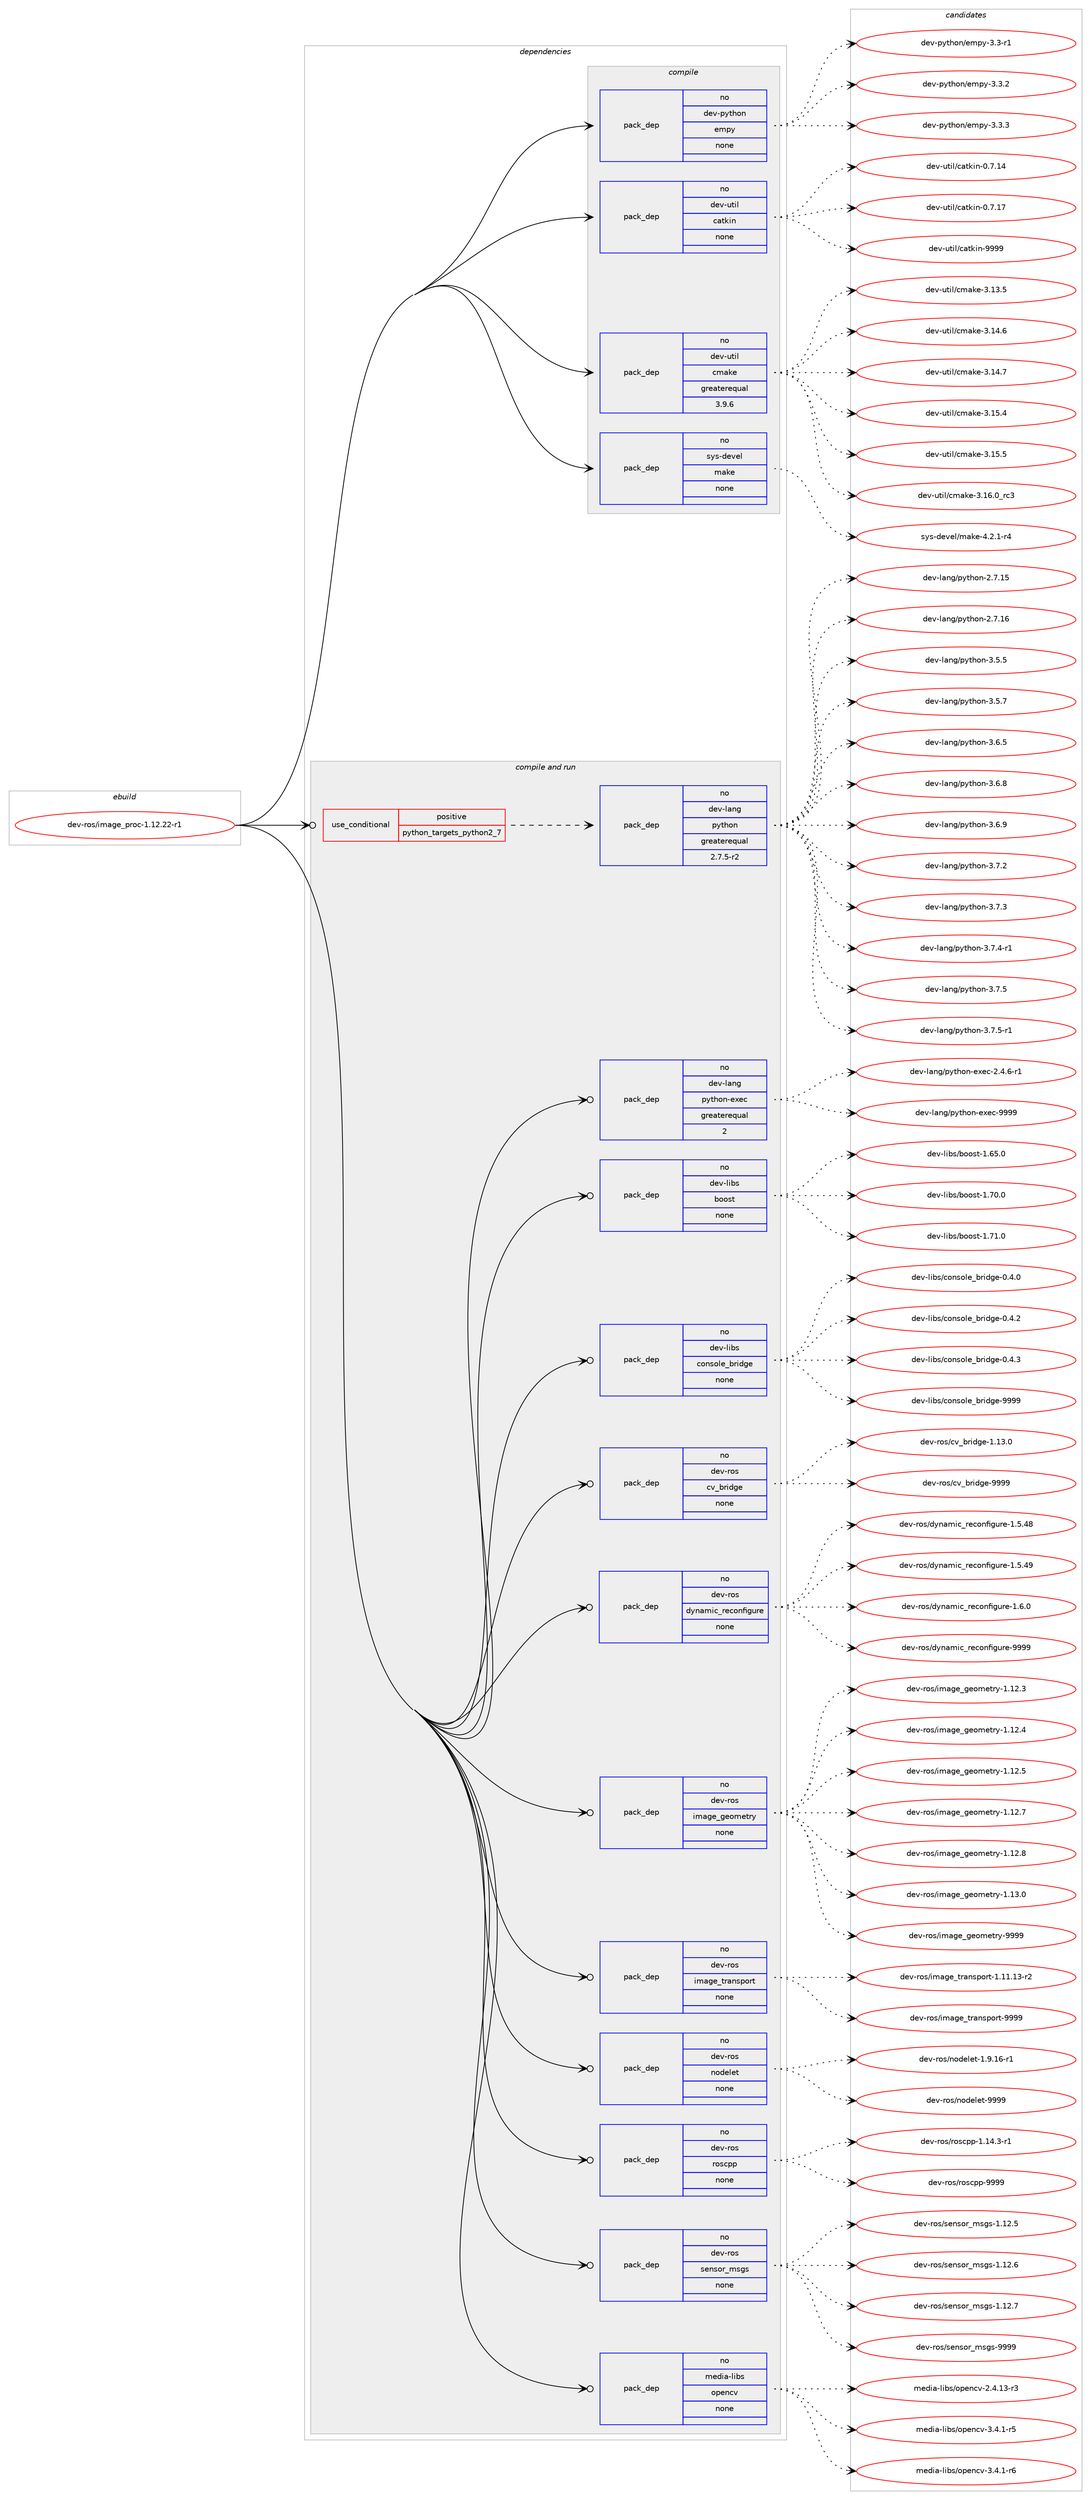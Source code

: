 digraph prolog {

# *************
# Graph options
# *************

newrank=true;
concentrate=true;
compound=true;
graph [rankdir=LR,fontname=Helvetica,fontsize=10,ranksep=1.5];#, ranksep=2.5, nodesep=0.2];
edge  [arrowhead=vee];
node  [fontname=Helvetica,fontsize=10];

# **********
# The ebuild
# **********

subgraph cluster_leftcol {
color=gray;
rank=same;
label=<<i>ebuild</i>>;
id [label="dev-ros/image_proc-1.12.22-r1", color=red, width=4, href="../dev-ros/image_proc-1.12.22-r1.svg"];
}

# ****************
# The dependencies
# ****************

subgraph cluster_midcol {
color=gray;
label=<<i>dependencies</i>>;
subgraph cluster_compile {
fillcolor="#eeeeee";
style=filled;
label=<<i>compile</i>>;
subgraph pack488739 {
dependency654182 [label=<<TABLE BORDER="0" CELLBORDER="1" CELLSPACING="0" CELLPADDING="4" WIDTH="220"><TR><TD ROWSPAN="6" CELLPADDING="30">pack_dep</TD></TR><TR><TD WIDTH="110">no</TD></TR><TR><TD>dev-python</TD></TR><TR><TD>empy</TD></TR><TR><TD>none</TD></TR><TR><TD></TD></TR></TABLE>>, shape=none, color=blue];
}
id:e -> dependency654182:w [weight=20,style="solid",arrowhead="vee"];
subgraph pack488740 {
dependency654183 [label=<<TABLE BORDER="0" CELLBORDER="1" CELLSPACING="0" CELLPADDING="4" WIDTH="220"><TR><TD ROWSPAN="6" CELLPADDING="30">pack_dep</TD></TR><TR><TD WIDTH="110">no</TD></TR><TR><TD>dev-util</TD></TR><TR><TD>catkin</TD></TR><TR><TD>none</TD></TR><TR><TD></TD></TR></TABLE>>, shape=none, color=blue];
}
id:e -> dependency654183:w [weight=20,style="solid",arrowhead="vee"];
subgraph pack488741 {
dependency654184 [label=<<TABLE BORDER="0" CELLBORDER="1" CELLSPACING="0" CELLPADDING="4" WIDTH="220"><TR><TD ROWSPAN="6" CELLPADDING="30">pack_dep</TD></TR><TR><TD WIDTH="110">no</TD></TR><TR><TD>dev-util</TD></TR><TR><TD>cmake</TD></TR><TR><TD>greaterequal</TD></TR><TR><TD>3.9.6</TD></TR></TABLE>>, shape=none, color=blue];
}
id:e -> dependency654184:w [weight=20,style="solid",arrowhead="vee"];
subgraph pack488742 {
dependency654185 [label=<<TABLE BORDER="0" CELLBORDER="1" CELLSPACING="0" CELLPADDING="4" WIDTH="220"><TR><TD ROWSPAN="6" CELLPADDING="30">pack_dep</TD></TR><TR><TD WIDTH="110">no</TD></TR><TR><TD>sys-devel</TD></TR><TR><TD>make</TD></TR><TR><TD>none</TD></TR><TR><TD></TD></TR></TABLE>>, shape=none, color=blue];
}
id:e -> dependency654185:w [weight=20,style="solid",arrowhead="vee"];
}
subgraph cluster_compileandrun {
fillcolor="#eeeeee";
style=filled;
label=<<i>compile and run</i>>;
subgraph cond153537 {
dependency654186 [label=<<TABLE BORDER="0" CELLBORDER="1" CELLSPACING="0" CELLPADDING="4"><TR><TD ROWSPAN="3" CELLPADDING="10">use_conditional</TD></TR><TR><TD>positive</TD></TR><TR><TD>python_targets_python2_7</TD></TR></TABLE>>, shape=none, color=red];
subgraph pack488743 {
dependency654187 [label=<<TABLE BORDER="0" CELLBORDER="1" CELLSPACING="0" CELLPADDING="4" WIDTH="220"><TR><TD ROWSPAN="6" CELLPADDING="30">pack_dep</TD></TR><TR><TD WIDTH="110">no</TD></TR><TR><TD>dev-lang</TD></TR><TR><TD>python</TD></TR><TR><TD>greaterequal</TD></TR><TR><TD>2.7.5-r2</TD></TR></TABLE>>, shape=none, color=blue];
}
dependency654186:e -> dependency654187:w [weight=20,style="dashed",arrowhead="vee"];
}
id:e -> dependency654186:w [weight=20,style="solid",arrowhead="odotvee"];
subgraph pack488744 {
dependency654188 [label=<<TABLE BORDER="0" CELLBORDER="1" CELLSPACING="0" CELLPADDING="4" WIDTH="220"><TR><TD ROWSPAN="6" CELLPADDING="30">pack_dep</TD></TR><TR><TD WIDTH="110">no</TD></TR><TR><TD>dev-lang</TD></TR><TR><TD>python-exec</TD></TR><TR><TD>greaterequal</TD></TR><TR><TD>2</TD></TR></TABLE>>, shape=none, color=blue];
}
id:e -> dependency654188:w [weight=20,style="solid",arrowhead="odotvee"];
subgraph pack488745 {
dependency654189 [label=<<TABLE BORDER="0" CELLBORDER="1" CELLSPACING="0" CELLPADDING="4" WIDTH="220"><TR><TD ROWSPAN="6" CELLPADDING="30">pack_dep</TD></TR><TR><TD WIDTH="110">no</TD></TR><TR><TD>dev-libs</TD></TR><TR><TD>boost</TD></TR><TR><TD>none</TD></TR><TR><TD></TD></TR></TABLE>>, shape=none, color=blue];
}
id:e -> dependency654189:w [weight=20,style="solid",arrowhead="odotvee"];
subgraph pack488746 {
dependency654190 [label=<<TABLE BORDER="0" CELLBORDER="1" CELLSPACING="0" CELLPADDING="4" WIDTH="220"><TR><TD ROWSPAN="6" CELLPADDING="30">pack_dep</TD></TR><TR><TD WIDTH="110">no</TD></TR><TR><TD>dev-libs</TD></TR><TR><TD>console_bridge</TD></TR><TR><TD>none</TD></TR><TR><TD></TD></TR></TABLE>>, shape=none, color=blue];
}
id:e -> dependency654190:w [weight=20,style="solid",arrowhead="odotvee"];
subgraph pack488747 {
dependency654191 [label=<<TABLE BORDER="0" CELLBORDER="1" CELLSPACING="0" CELLPADDING="4" WIDTH="220"><TR><TD ROWSPAN="6" CELLPADDING="30">pack_dep</TD></TR><TR><TD WIDTH="110">no</TD></TR><TR><TD>dev-ros</TD></TR><TR><TD>cv_bridge</TD></TR><TR><TD>none</TD></TR><TR><TD></TD></TR></TABLE>>, shape=none, color=blue];
}
id:e -> dependency654191:w [weight=20,style="solid",arrowhead="odotvee"];
subgraph pack488748 {
dependency654192 [label=<<TABLE BORDER="0" CELLBORDER="1" CELLSPACING="0" CELLPADDING="4" WIDTH="220"><TR><TD ROWSPAN="6" CELLPADDING="30">pack_dep</TD></TR><TR><TD WIDTH="110">no</TD></TR><TR><TD>dev-ros</TD></TR><TR><TD>dynamic_reconfigure</TD></TR><TR><TD>none</TD></TR><TR><TD></TD></TR></TABLE>>, shape=none, color=blue];
}
id:e -> dependency654192:w [weight=20,style="solid",arrowhead="odotvee"];
subgraph pack488749 {
dependency654193 [label=<<TABLE BORDER="0" CELLBORDER="1" CELLSPACING="0" CELLPADDING="4" WIDTH="220"><TR><TD ROWSPAN="6" CELLPADDING="30">pack_dep</TD></TR><TR><TD WIDTH="110">no</TD></TR><TR><TD>dev-ros</TD></TR><TR><TD>image_geometry</TD></TR><TR><TD>none</TD></TR><TR><TD></TD></TR></TABLE>>, shape=none, color=blue];
}
id:e -> dependency654193:w [weight=20,style="solid",arrowhead="odotvee"];
subgraph pack488750 {
dependency654194 [label=<<TABLE BORDER="0" CELLBORDER="1" CELLSPACING="0" CELLPADDING="4" WIDTH="220"><TR><TD ROWSPAN="6" CELLPADDING="30">pack_dep</TD></TR><TR><TD WIDTH="110">no</TD></TR><TR><TD>dev-ros</TD></TR><TR><TD>image_transport</TD></TR><TR><TD>none</TD></TR><TR><TD></TD></TR></TABLE>>, shape=none, color=blue];
}
id:e -> dependency654194:w [weight=20,style="solid",arrowhead="odotvee"];
subgraph pack488751 {
dependency654195 [label=<<TABLE BORDER="0" CELLBORDER="1" CELLSPACING="0" CELLPADDING="4" WIDTH="220"><TR><TD ROWSPAN="6" CELLPADDING="30">pack_dep</TD></TR><TR><TD WIDTH="110">no</TD></TR><TR><TD>dev-ros</TD></TR><TR><TD>nodelet</TD></TR><TR><TD>none</TD></TR><TR><TD></TD></TR></TABLE>>, shape=none, color=blue];
}
id:e -> dependency654195:w [weight=20,style="solid",arrowhead="odotvee"];
subgraph pack488752 {
dependency654196 [label=<<TABLE BORDER="0" CELLBORDER="1" CELLSPACING="0" CELLPADDING="4" WIDTH="220"><TR><TD ROWSPAN="6" CELLPADDING="30">pack_dep</TD></TR><TR><TD WIDTH="110">no</TD></TR><TR><TD>dev-ros</TD></TR><TR><TD>roscpp</TD></TR><TR><TD>none</TD></TR><TR><TD></TD></TR></TABLE>>, shape=none, color=blue];
}
id:e -> dependency654196:w [weight=20,style="solid",arrowhead="odotvee"];
subgraph pack488753 {
dependency654197 [label=<<TABLE BORDER="0" CELLBORDER="1" CELLSPACING="0" CELLPADDING="4" WIDTH="220"><TR><TD ROWSPAN="6" CELLPADDING="30">pack_dep</TD></TR><TR><TD WIDTH="110">no</TD></TR><TR><TD>dev-ros</TD></TR><TR><TD>sensor_msgs</TD></TR><TR><TD>none</TD></TR><TR><TD></TD></TR></TABLE>>, shape=none, color=blue];
}
id:e -> dependency654197:w [weight=20,style="solid",arrowhead="odotvee"];
subgraph pack488754 {
dependency654198 [label=<<TABLE BORDER="0" CELLBORDER="1" CELLSPACING="0" CELLPADDING="4" WIDTH="220"><TR><TD ROWSPAN="6" CELLPADDING="30">pack_dep</TD></TR><TR><TD WIDTH="110">no</TD></TR><TR><TD>media-libs</TD></TR><TR><TD>opencv</TD></TR><TR><TD>none</TD></TR><TR><TD></TD></TR></TABLE>>, shape=none, color=blue];
}
id:e -> dependency654198:w [weight=20,style="solid",arrowhead="odotvee"];
}
subgraph cluster_run {
fillcolor="#eeeeee";
style=filled;
label=<<i>run</i>>;
}
}

# **************
# The candidates
# **************

subgraph cluster_choices {
rank=same;
color=gray;
label=<<i>candidates</i>>;

subgraph choice488739 {
color=black;
nodesep=1;
choice1001011184511212111610411111047101109112121455146514511449 [label="dev-python/empy-3.3-r1", color=red, width=4,href="../dev-python/empy-3.3-r1.svg"];
choice1001011184511212111610411111047101109112121455146514650 [label="dev-python/empy-3.3.2", color=red, width=4,href="../dev-python/empy-3.3.2.svg"];
choice1001011184511212111610411111047101109112121455146514651 [label="dev-python/empy-3.3.3", color=red, width=4,href="../dev-python/empy-3.3.3.svg"];
dependency654182:e -> choice1001011184511212111610411111047101109112121455146514511449:w [style=dotted,weight="100"];
dependency654182:e -> choice1001011184511212111610411111047101109112121455146514650:w [style=dotted,weight="100"];
dependency654182:e -> choice1001011184511212111610411111047101109112121455146514651:w [style=dotted,weight="100"];
}
subgraph choice488740 {
color=black;
nodesep=1;
choice1001011184511711610510847999711610710511045484655464952 [label="dev-util/catkin-0.7.14", color=red, width=4,href="../dev-util/catkin-0.7.14.svg"];
choice1001011184511711610510847999711610710511045484655464955 [label="dev-util/catkin-0.7.17", color=red, width=4,href="../dev-util/catkin-0.7.17.svg"];
choice100101118451171161051084799971161071051104557575757 [label="dev-util/catkin-9999", color=red, width=4,href="../dev-util/catkin-9999.svg"];
dependency654183:e -> choice1001011184511711610510847999711610710511045484655464952:w [style=dotted,weight="100"];
dependency654183:e -> choice1001011184511711610510847999711610710511045484655464955:w [style=dotted,weight="100"];
dependency654183:e -> choice100101118451171161051084799971161071051104557575757:w [style=dotted,weight="100"];
}
subgraph choice488741 {
color=black;
nodesep=1;
choice1001011184511711610510847991099710710145514649514653 [label="dev-util/cmake-3.13.5", color=red, width=4,href="../dev-util/cmake-3.13.5.svg"];
choice1001011184511711610510847991099710710145514649524654 [label="dev-util/cmake-3.14.6", color=red, width=4,href="../dev-util/cmake-3.14.6.svg"];
choice1001011184511711610510847991099710710145514649524655 [label="dev-util/cmake-3.14.7", color=red, width=4,href="../dev-util/cmake-3.14.7.svg"];
choice1001011184511711610510847991099710710145514649534652 [label="dev-util/cmake-3.15.4", color=red, width=4,href="../dev-util/cmake-3.15.4.svg"];
choice1001011184511711610510847991099710710145514649534653 [label="dev-util/cmake-3.15.5", color=red, width=4,href="../dev-util/cmake-3.15.5.svg"];
choice1001011184511711610510847991099710710145514649544648951149951 [label="dev-util/cmake-3.16.0_rc3", color=red, width=4,href="../dev-util/cmake-3.16.0_rc3.svg"];
dependency654184:e -> choice1001011184511711610510847991099710710145514649514653:w [style=dotted,weight="100"];
dependency654184:e -> choice1001011184511711610510847991099710710145514649524654:w [style=dotted,weight="100"];
dependency654184:e -> choice1001011184511711610510847991099710710145514649524655:w [style=dotted,weight="100"];
dependency654184:e -> choice1001011184511711610510847991099710710145514649534652:w [style=dotted,weight="100"];
dependency654184:e -> choice1001011184511711610510847991099710710145514649534653:w [style=dotted,weight="100"];
dependency654184:e -> choice1001011184511711610510847991099710710145514649544648951149951:w [style=dotted,weight="100"];
}
subgraph choice488742 {
color=black;
nodesep=1;
choice1151211154510010111810110847109971071014552465046494511452 [label="sys-devel/make-4.2.1-r4", color=red, width=4,href="../sys-devel/make-4.2.1-r4.svg"];
dependency654185:e -> choice1151211154510010111810110847109971071014552465046494511452:w [style=dotted,weight="100"];
}
subgraph choice488743 {
color=black;
nodesep=1;
choice10010111845108971101034711212111610411111045504655464953 [label="dev-lang/python-2.7.15", color=red, width=4,href="../dev-lang/python-2.7.15.svg"];
choice10010111845108971101034711212111610411111045504655464954 [label="dev-lang/python-2.7.16", color=red, width=4,href="../dev-lang/python-2.7.16.svg"];
choice100101118451089711010347112121116104111110455146534653 [label="dev-lang/python-3.5.5", color=red, width=4,href="../dev-lang/python-3.5.5.svg"];
choice100101118451089711010347112121116104111110455146534655 [label="dev-lang/python-3.5.7", color=red, width=4,href="../dev-lang/python-3.5.7.svg"];
choice100101118451089711010347112121116104111110455146544653 [label="dev-lang/python-3.6.5", color=red, width=4,href="../dev-lang/python-3.6.5.svg"];
choice100101118451089711010347112121116104111110455146544656 [label="dev-lang/python-3.6.8", color=red, width=4,href="../dev-lang/python-3.6.8.svg"];
choice100101118451089711010347112121116104111110455146544657 [label="dev-lang/python-3.6.9", color=red, width=4,href="../dev-lang/python-3.6.9.svg"];
choice100101118451089711010347112121116104111110455146554650 [label="dev-lang/python-3.7.2", color=red, width=4,href="../dev-lang/python-3.7.2.svg"];
choice100101118451089711010347112121116104111110455146554651 [label="dev-lang/python-3.7.3", color=red, width=4,href="../dev-lang/python-3.7.3.svg"];
choice1001011184510897110103471121211161041111104551465546524511449 [label="dev-lang/python-3.7.4-r1", color=red, width=4,href="../dev-lang/python-3.7.4-r1.svg"];
choice100101118451089711010347112121116104111110455146554653 [label="dev-lang/python-3.7.5", color=red, width=4,href="../dev-lang/python-3.7.5.svg"];
choice1001011184510897110103471121211161041111104551465546534511449 [label="dev-lang/python-3.7.5-r1", color=red, width=4,href="../dev-lang/python-3.7.5-r1.svg"];
dependency654187:e -> choice10010111845108971101034711212111610411111045504655464953:w [style=dotted,weight="100"];
dependency654187:e -> choice10010111845108971101034711212111610411111045504655464954:w [style=dotted,weight="100"];
dependency654187:e -> choice100101118451089711010347112121116104111110455146534653:w [style=dotted,weight="100"];
dependency654187:e -> choice100101118451089711010347112121116104111110455146534655:w [style=dotted,weight="100"];
dependency654187:e -> choice100101118451089711010347112121116104111110455146544653:w [style=dotted,weight="100"];
dependency654187:e -> choice100101118451089711010347112121116104111110455146544656:w [style=dotted,weight="100"];
dependency654187:e -> choice100101118451089711010347112121116104111110455146544657:w [style=dotted,weight="100"];
dependency654187:e -> choice100101118451089711010347112121116104111110455146554650:w [style=dotted,weight="100"];
dependency654187:e -> choice100101118451089711010347112121116104111110455146554651:w [style=dotted,weight="100"];
dependency654187:e -> choice1001011184510897110103471121211161041111104551465546524511449:w [style=dotted,weight="100"];
dependency654187:e -> choice100101118451089711010347112121116104111110455146554653:w [style=dotted,weight="100"];
dependency654187:e -> choice1001011184510897110103471121211161041111104551465546534511449:w [style=dotted,weight="100"];
}
subgraph choice488744 {
color=black;
nodesep=1;
choice10010111845108971101034711212111610411111045101120101994550465246544511449 [label="dev-lang/python-exec-2.4.6-r1", color=red, width=4,href="../dev-lang/python-exec-2.4.6-r1.svg"];
choice10010111845108971101034711212111610411111045101120101994557575757 [label="dev-lang/python-exec-9999", color=red, width=4,href="../dev-lang/python-exec-9999.svg"];
dependency654188:e -> choice10010111845108971101034711212111610411111045101120101994550465246544511449:w [style=dotted,weight="100"];
dependency654188:e -> choice10010111845108971101034711212111610411111045101120101994557575757:w [style=dotted,weight="100"];
}
subgraph choice488745 {
color=black;
nodesep=1;
choice1001011184510810598115479811111111511645494654534648 [label="dev-libs/boost-1.65.0", color=red, width=4,href="../dev-libs/boost-1.65.0.svg"];
choice1001011184510810598115479811111111511645494655484648 [label="dev-libs/boost-1.70.0", color=red, width=4,href="../dev-libs/boost-1.70.0.svg"];
choice1001011184510810598115479811111111511645494655494648 [label="dev-libs/boost-1.71.0", color=red, width=4,href="../dev-libs/boost-1.71.0.svg"];
dependency654189:e -> choice1001011184510810598115479811111111511645494654534648:w [style=dotted,weight="100"];
dependency654189:e -> choice1001011184510810598115479811111111511645494655484648:w [style=dotted,weight="100"];
dependency654189:e -> choice1001011184510810598115479811111111511645494655494648:w [style=dotted,weight="100"];
}
subgraph choice488746 {
color=black;
nodesep=1;
choice100101118451081059811547991111101151111081019598114105100103101454846524648 [label="dev-libs/console_bridge-0.4.0", color=red, width=4,href="../dev-libs/console_bridge-0.4.0.svg"];
choice100101118451081059811547991111101151111081019598114105100103101454846524650 [label="dev-libs/console_bridge-0.4.2", color=red, width=4,href="../dev-libs/console_bridge-0.4.2.svg"];
choice100101118451081059811547991111101151111081019598114105100103101454846524651 [label="dev-libs/console_bridge-0.4.3", color=red, width=4,href="../dev-libs/console_bridge-0.4.3.svg"];
choice1001011184510810598115479911111011511110810195981141051001031014557575757 [label="dev-libs/console_bridge-9999", color=red, width=4,href="../dev-libs/console_bridge-9999.svg"];
dependency654190:e -> choice100101118451081059811547991111101151111081019598114105100103101454846524648:w [style=dotted,weight="100"];
dependency654190:e -> choice100101118451081059811547991111101151111081019598114105100103101454846524650:w [style=dotted,weight="100"];
dependency654190:e -> choice100101118451081059811547991111101151111081019598114105100103101454846524651:w [style=dotted,weight="100"];
dependency654190:e -> choice1001011184510810598115479911111011511110810195981141051001031014557575757:w [style=dotted,weight="100"];
}
subgraph choice488747 {
color=black;
nodesep=1;
choice100101118451141111154799118959811410510010310145494649514648 [label="dev-ros/cv_bridge-1.13.0", color=red, width=4,href="../dev-ros/cv_bridge-1.13.0.svg"];
choice10010111845114111115479911895981141051001031014557575757 [label="dev-ros/cv_bridge-9999", color=red, width=4,href="../dev-ros/cv_bridge-9999.svg"];
dependency654191:e -> choice100101118451141111154799118959811410510010310145494649514648:w [style=dotted,weight="100"];
dependency654191:e -> choice10010111845114111115479911895981141051001031014557575757:w [style=dotted,weight="100"];
}
subgraph choice488748 {
color=black;
nodesep=1;
choice10010111845114111115471001211109710910599951141019911111010210510311711410145494653465256 [label="dev-ros/dynamic_reconfigure-1.5.48", color=red, width=4,href="../dev-ros/dynamic_reconfigure-1.5.48.svg"];
choice10010111845114111115471001211109710910599951141019911111010210510311711410145494653465257 [label="dev-ros/dynamic_reconfigure-1.5.49", color=red, width=4,href="../dev-ros/dynamic_reconfigure-1.5.49.svg"];
choice100101118451141111154710012111097109105999511410199111110102105103117114101454946544648 [label="dev-ros/dynamic_reconfigure-1.6.0", color=red, width=4,href="../dev-ros/dynamic_reconfigure-1.6.0.svg"];
choice1001011184511411111547100121110971091059995114101991111101021051031171141014557575757 [label="dev-ros/dynamic_reconfigure-9999", color=red, width=4,href="../dev-ros/dynamic_reconfigure-9999.svg"];
dependency654192:e -> choice10010111845114111115471001211109710910599951141019911111010210510311711410145494653465256:w [style=dotted,weight="100"];
dependency654192:e -> choice10010111845114111115471001211109710910599951141019911111010210510311711410145494653465257:w [style=dotted,weight="100"];
dependency654192:e -> choice100101118451141111154710012111097109105999511410199111110102105103117114101454946544648:w [style=dotted,weight="100"];
dependency654192:e -> choice1001011184511411111547100121110971091059995114101991111101021051031171141014557575757:w [style=dotted,weight="100"];
}
subgraph choice488749 {
color=black;
nodesep=1;
choice1001011184511411111547105109971031019510310111110910111611412145494649504651 [label="dev-ros/image_geometry-1.12.3", color=red, width=4,href="../dev-ros/image_geometry-1.12.3.svg"];
choice1001011184511411111547105109971031019510310111110910111611412145494649504652 [label="dev-ros/image_geometry-1.12.4", color=red, width=4,href="../dev-ros/image_geometry-1.12.4.svg"];
choice1001011184511411111547105109971031019510310111110910111611412145494649504653 [label="dev-ros/image_geometry-1.12.5", color=red, width=4,href="../dev-ros/image_geometry-1.12.5.svg"];
choice1001011184511411111547105109971031019510310111110910111611412145494649504655 [label="dev-ros/image_geometry-1.12.7", color=red, width=4,href="../dev-ros/image_geometry-1.12.7.svg"];
choice1001011184511411111547105109971031019510310111110910111611412145494649504656 [label="dev-ros/image_geometry-1.12.8", color=red, width=4,href="../dev-ros/image_geometry-1.12.8.svg"];
choice1001011184511411111547105109971031019510310111110910111611412145494649514648 [label="dev-ros/image_geometry-1.13.0", color=red, width=4,href="../dev-ros/image_geometry-1.13.0.svg"];
choice100101118451141111154710510997103101951031011111091011161141214557575757 [label="dev-ros/image_geometry-9999", color=red, width=4,href="../dev-ros/image_geometry-9999.svg"];
dependency654193:e -> choice1001011184511411111547105109971031019510310111110910111611412145494649504651:w [style=dotted,weight="100"];
dependency654193:e -> choice1001011184511411111547105109971031019510310111110910111611412145494649504652:w [style=dotted,weight="100"];
dependency654193:e -> choice1001011184511411111547105109971031019510310111110910111611412145494649504653:w [style=dotted,weight="100"];
dependency654193:e -> choice1001011184511411111547105109971031019510310111110910111611412145494649504655:w [style=dotted,weight="100"];
dependency654193:e -> choice1001011184511411111547105109971031019510310111110910111611412145494649504656:w [style=dotted,weight="100"];
dependency654193:e -> choice1001011184511411111547105109971031019510310111110910111611412145494649514648:w [style=dotted,weight="100"];
dependency654193:e -> choice100101118451141111154710510997103101951031011111091011161141214557575757:w [style=dotted,weight="100"];
}
subgraph choice488750 {
color=black;
nodesep=1;
choice100101118451141111154710510997103101951161149711011511211111411645494649494649514511450 [label="dev-ros/image_transport-1.11.13-r2", color=red, width=4,href="../dev-ros/image_transport-1.11.13-r2.svg"];
choice10010111845114111115471051099710310195116114971101151121111141164557575757 [label="dev-ros/image_transport-9999", color=red, width=4,href="../dev-ros/image_transport-9999.svg"];
dependency654194:e -> choice100101118451141111154710510997103101951161149711011511211111411645494649494649514511450:w [style=dotted,weight="100"];
dependency654194:e -> choice10010111845114111115471051099710310195116114971101151121111141164557575757:w [style=dotted,weight="100"];
}
subgraph choice488751 {
color=black;
nodesep=1;
choice1001011184511411111547110111100101108101116454946574649544511449 [label="dev-ros/nodelet-1.9.16-r1", color=red, width=4,href="../dev-ros/nodelet-1.9.16-r1.svg"];
choice10010111845114111115471101111001011081011164557575757 [label="dev-ros/nodelet-9999", color=red, width=4,href="../dev-ros/nodelet-9999.svg"];
dependency654195:e -> choice1001011184511411111547110111100101108101116454946574649544511449:w [style=dotted,weight="100"];
dependency654195:e -> choice10010111845114111115471101111001011081011164557575757:w [style=dotted,weight="100"];
}
subgraph choice488752 {
color=black;
nodesep=1;
choice100101118451141111154711411111599112112454946495246514511449 [label="dev-ros/roscpp-1.14.3-r1", color=red, width=4,href="../dev-ros/roscpp-1.14.3-r1.svg"];
choice1001011184511411111547114111115991121124557575757 [label="dev-ros/roscpp-9999", color=red, width=4,href="../dev-ros/roscpp-9999.svg"];
dependency654196:e -> choice100101118451141111154711411111599112112454946495246514511449:w [style=dotted,weight="100"];
dependency654196:e -> choice1001011184511411111547114111115991121124557575757:w [style=dotted,weight="100"];
}
subgraph choice488753 {
color=black;
nodesep=1;
choice10010111845114111115471151011101151111149510911510311545494649504653 [label="dev-ros/sensor_msgs-1.12.5", color=red, width=4,href="../dev-ros/sensor_msgs-1.12.5.svg"];
choice10010111845114111115471151011101151111149510911510311545494649504654 [label="dev-ros/sensor_msgs-1.12.6", color=red, width=4,href="../dev-ros/sensor_msgs-1.12.6.svg"];
choice10010111845114111115471151011101151111149510911510311545494649504655 [label="dev-ros/sensor_msgs-1.12.7", color=red, width=4,href="../dev-ros/sensor_msgs-1.12.7.svg"];
choice1001011184511411111547115101110115111114951091151031154557575757 [label="dev-ros/sensor_msgs-9999", color=red, width=4,href="../dev-ros/sensor_msgs-9999.svg"];
dependency654197:e -> choice10010111845114111115471151011101151111149510911510311545494649504653:w [style=dotted,weight="100"];
dependency654197:e -> choice10010111845114111115471151011101151111149510911510311545494649504654:w [style=dotted,weight="100"];
dependency654197:e -> choice10010111845114111115471151011101151111149510911510311545494649504655:w [style=dotted,weight="100"];
dependency654197:e -> choice1001011184511411111547115101110115111114951091151031154557575757:w [style=dotted,weight="100"];
}
subgraph choice488754 {
color=black;
nodesep=1;
choice1091011001059745108105981154711111210111099118455046524649514511451 [label="media-libs/opencv-2.4.13-r3", color=red, width=4,href="../media-libs/opencv-2.4.13-r3.svg"];
choice10910110010597451081059811547111112101110991184551465246494511453 [label="media-libs/opencv-3.4.1-r5", color=red, width=4,href="../media-libs/opencv-3.4.1-r5.svg"];
choice10910110010597451081059811547111112101110991184551465246494511454 [label="media-libs/opencv-3.4.1-r6", color=red, width=4,href="../media-libs/opencv-3.4.1-r6.svg"];
dependency654198:e -> choice1091011001059745108105981154711111210111099118455046524649514511451:w [style=dotted,weight="100"];
dependency654198:e -> choice10910110010597451081059811547111112101110991184551465246494511453:w [style=dotted,weight="100"];
dependency654198:e -> choice10910110010597451081059811547111112101110991184551465246494511454:w [style=dotted,weight="100"];
}
}

}
